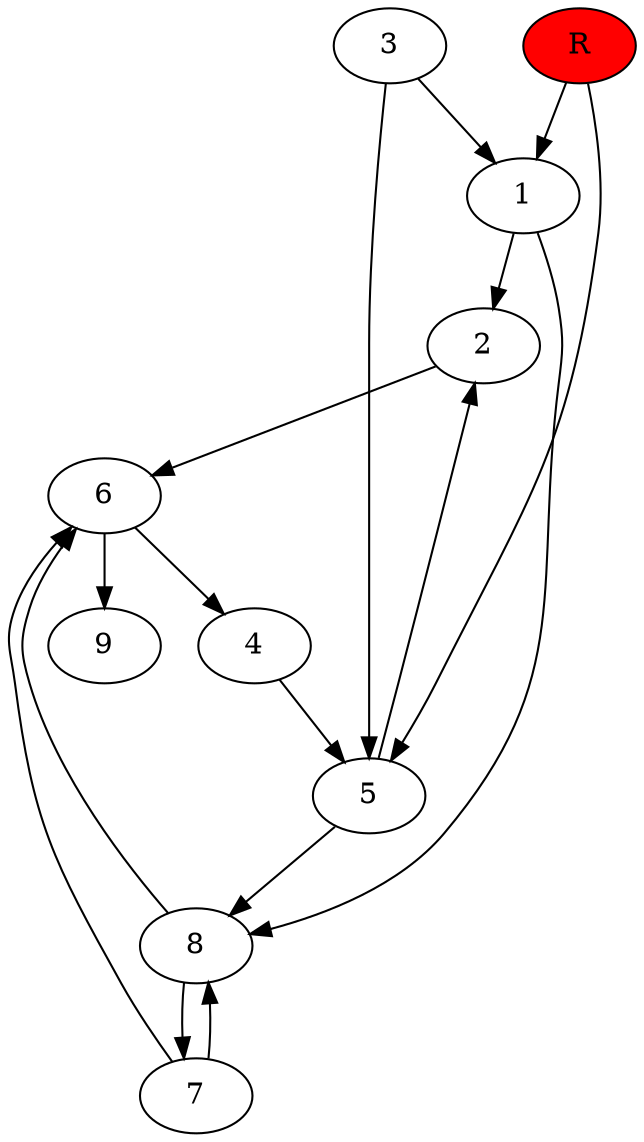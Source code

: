 digraph prb39008 {
	1
	2
	3
	4
	5
	6
	7
	8
	R [fillcolor="#ff0000" style=filled]
	1 -> 2
	1 -> 8
	2 -> 6
	3 -> 1
	3 -> 5
	4 -> 5
	5 -> 2
	5 -> 8
	6 -> 4
	6 -> 9
	7 -> 6
	7 -> 8
	8 -> 6
	8 -> 7
	R -> 1
	R -> 5
}
